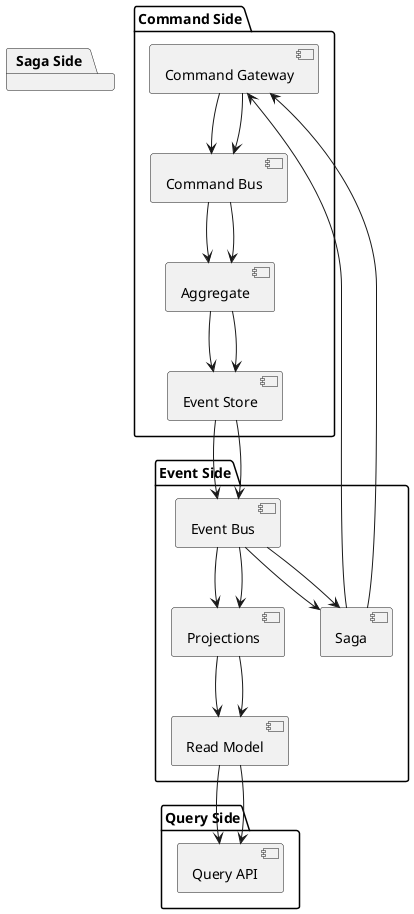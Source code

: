 @startuml

package "Command Side" {
    [Command Gateway] --> [Command Bus]
    [Command Bus] --> [Aggregate]
    [Aggregate] --> [Event Store]
}

package "Event Side" {
    [Event Store] --> [Event Bus]
    [Event Bus] --> [Projections]
    [Event Bus] --> [Saga]
    [Projections] --> [Read Model]
}

package "Query Side" {
    [Read Model] --> [Query API]
}

package "Saga Side" {
    [Saga] --> [Command Gateway]
}

[Command Gateway] --> [Command Bus]
[Command Bus] --> [Aggregate]
[Aggregate] --> [Event Store]
[Event Store] --> [Event Bus]
[Event Bus] --> [Projections]
[Projections] --> [Read Model]
[Read Model] --> [Query API]
[Event Bus] --> [Saga]
[Saga] --> [Command Gateway]

@enduml